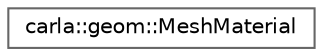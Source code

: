 digraph "类继承关系图"
{
 // INTERACTIVE_SVG=YES
 // LATEX_PDF_SIZE
  bgcolor="transparent";
  edge [fontname=Helvetica,fontsize=10,labelfontname=Helvetica,labelfontsize=10];
  node [fontname=Helvetica,fontsize=10,shape=box,height=0.2,width=0.4];
  rankdir="LR";
  Node0 [id="Node000000",label="carla::geom::MeshMaterial",height=0.2,width=0.4,color="grey40", fillcolor="white", style="filled",URL="$dc/d90/structcarla_1_1geom_1_1MeshMaterial.html",tooltip="Material that references the vertex index start and end of a mesh where it is affecting."];
}

